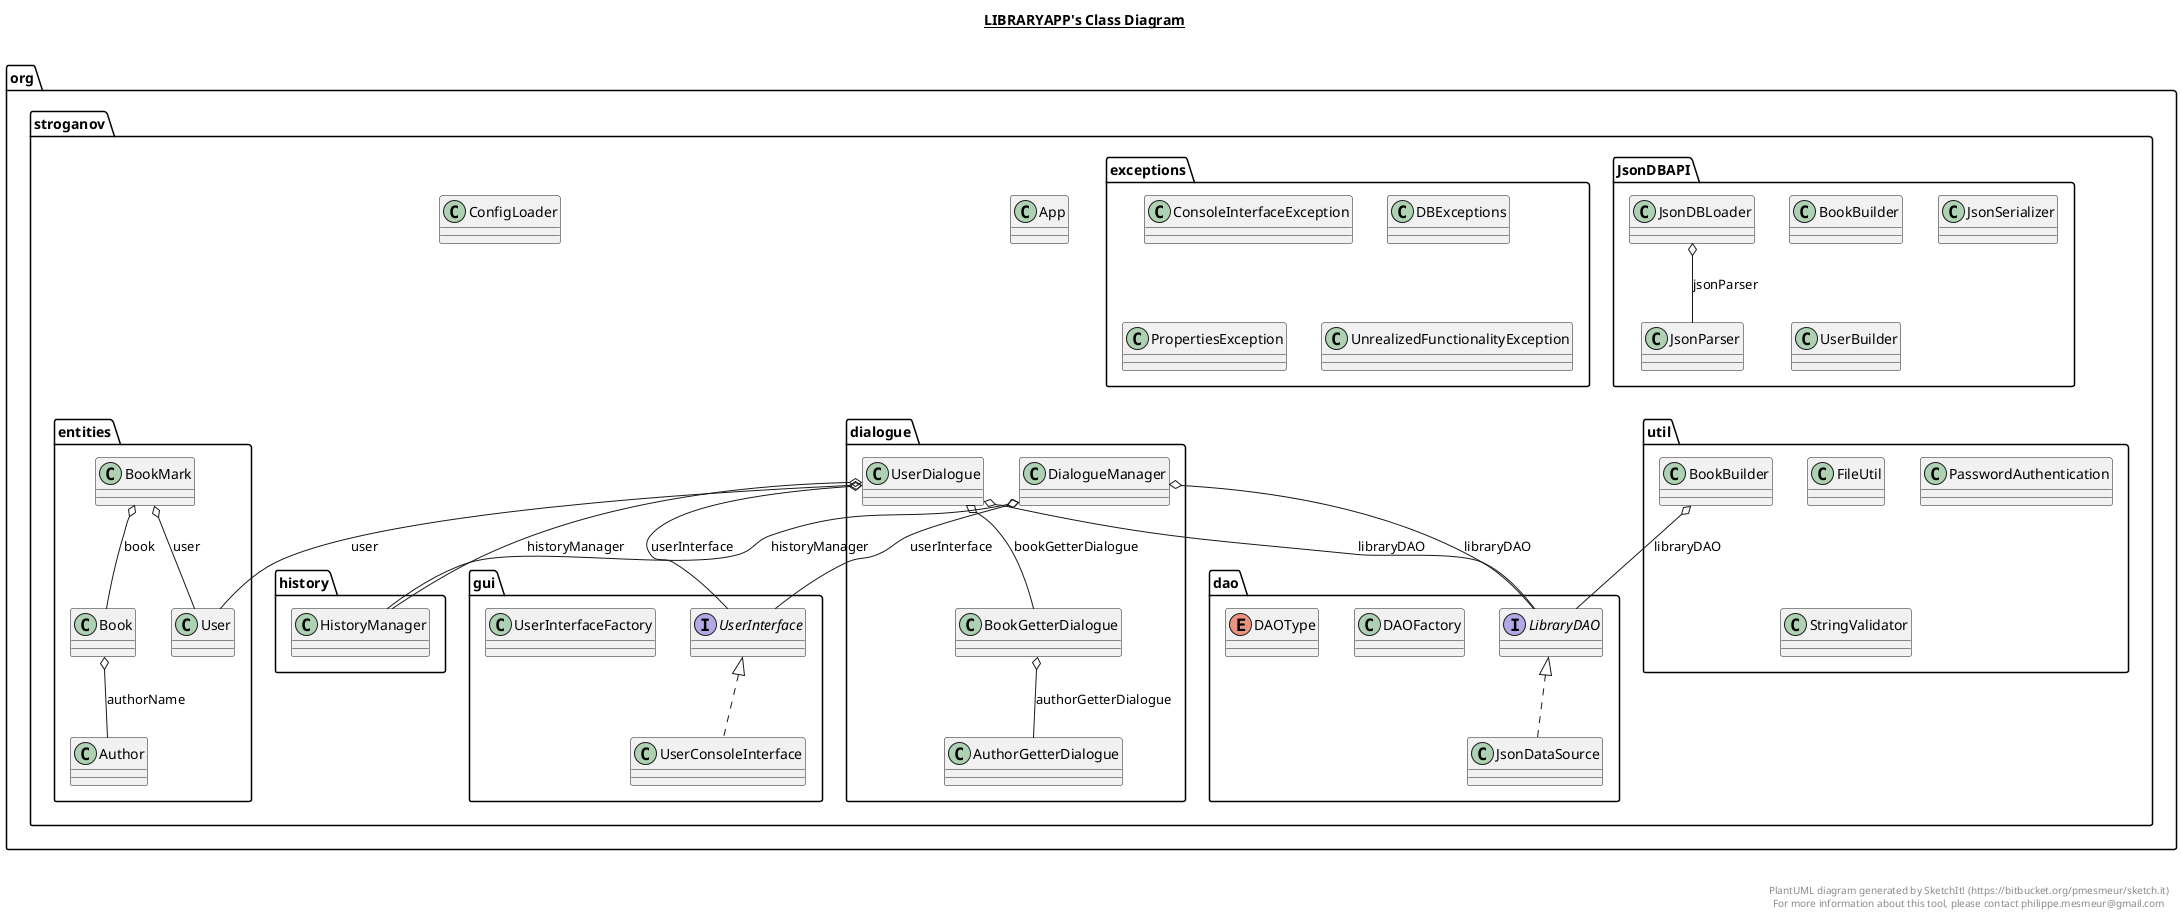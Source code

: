 @startuml

title __LIBRARYAPP's Class Diagram__\n

  namespace org.stroganov {
    class org.stroganov.App {
    }
  }
  

  namespace org.stroganov {
    class org.stroganov.ConfigLoader {
    }
  }
  

  namespace org.stroganov {
    namespace JsonDBAPI {
      class org.stroganov.JsonDBAPI.BookBuilder {
      }
    }
  }
  

  namespace org.stroganov {
    namespace JsonDBAPI {
      class org.stroganov.JsonDBAPI.JsonDBLoader {
      }
    }
  }
  

  namespace org.stroganov {
    namespace JsonDBAPI {
      class org.stroganov.JsonDBAPI.JsonParser {
      }
    }
  }
  

  namespace org.stroganov {
    namespace JsonDBAPI {
      class org.stroganov.JsonDBAPI.JsonSerializer {
      }
    }
  }
  

  namespace org.stroganov {
    namespace JsonDBAPI {
      class org.stroganov.JsonDBAPI.UserBuilder {
      }
    }
  }
  

  namespace org.stroganov {
    namespace dao {
      class org.stroganov.dao.DAOFactory {
      }
    }
  }
  

  namespace org.stroganov {
    namespace dao {
      enum DAOType {
      }
    }
  }
  

  namespace org.stroganov {
    namespace dao {
      class org.stroganov.dao.JsonDataSource {
      }
    }
  }
  

  namespace org.stroganov {
    namespace dao {
      interface org.stroganov.dao.LibraryDAO {
      }
    }
  }
  

  namespace org.stroganov {
    namespace dialogue {
      class org.stroganov.dialogue.AuthorGetterDialogue {
      }
    }
  }
  

  namespace org.stroganov {
    namespace dialogue {
      class org.stroganov.dialogue.BookGetterDialogue {
      }
    }
  }
  

  namespace org.stroganov {
    namespace dialogue {
      class org.stroganov.dialogue.DialogueManager {
      }
    }
  }
  

  namespace org.stroganov {
    namespace dialogue {
      class org.stroganov.dialogue.UserDialogue {
      }
    }
  }
  

  namespace org.stroganov {
    namespace entities {
      class org.stroganov.entities.Author {
      }
    }
  }
  

  namespace org.stroganov {
    namespace entities {
      class org.stroganov.entities.Book {
      }
    }
  }
  

  namespace org.stroganov {
    namespace entities {
      class org.stroganov.entities.BookMark {
      }
    }
  }
  

  namespace org.stroganov {
    namespace entities {
      class org.stroganov.entities.User {
      }
    }
  }
  

  namespace org.stroganov {
    namespace exceptions {
      class org.stroganov.exceptions.ConsoleInterfaceException {
      }
    }
  }
  

  namespace org.stroganov {
    namespace exceptions {
      class org.stroganov.exceptions.DBExceptions {
      }
    }
  }
  

  namespace org.stroganov {
    namespace exceptions {
      class org.stroganov.exceptions.PropertiesException {
      }
    }
  }
  

  namespace org.stroganov {
    namespace exceptions {
      class org.stroganov.exceptions.UnrealizedFunctionalityException {
      }
    }
  }
  

  namespace org.stroganov {
    namespace gui {
      class org.stroganov.gui.UserConsoleInterface {
      }
    }
  }
  

  namespace org.stroganov {
    namespace gui {
      interface org.stroganov.gui.UserInterface {
      }
    }
  }
  

  namespace org.stroganov {
    namespace gui {
      class org.stroganov.gui.UserInterfaceFactory {
      }
    }
  }
  

  namespace org.stroganov {
    namespace history {
      class org.stroganov.history.HistoryManager {
      }
    }
  }
  

  namespace org.stroganov {
    namespace util {
      class org.stroganov.util.BookBuilder {
      }
    }
  }
  

  namespace org.stroganov {
    namespace util {
      class org.stroganov.util.FileUtil {
      }
    }
  }
  

  namespace org.stroganov {
    namespace util {
      class org.stroganov.util.PasswordAuthentication {
      }
    }
  }
  

  namespace org.stroganov {
    namespace util {
      class org.stroganov.util.StringValidator {
      }
    }
  }
  

  org.stroganov.JsonDBAPI.JsonDBLoader o-- org.stroganov.JsonDBAPI.JsonParser : jsonParser
  org.stroganov.dao.JsonDataSource .up.|> org.stroganov.dao.LibraryDAO
  org.stroganov.dialogue.BookGetterDialogue o-- org.stroganov.dialogue.AuthorGetterDialogue : authorGetterDialogue
  org.stroganov.dialogue.DialogueManager o-- org.stroganov.history.HistoryManager : historyManager
  org.stroganov.dialogue.DialogueManager o-- org.stroganov.dao.LibraryDAO : libraryDAO
  org.stroganov.dialogue.DialogueManager o-- org.stroganov.gui.UserInterface : userInterface
  org.stroganov.dialogue.UserDialogue o-- org.stroganov.dialogue.BookGetterDialogue : bookGetterDialogue
  org.stroganov.dialogue.UserDialogue o-- org.stroganov.history.HistoryManager : historyManager
  org.stroganov.dialogue.UserDialogue o-- org.stroganov.dao.LibraryDAO : libraryDAO
  org.stroganov.dialogue.UserDialogue o-- org.stroganov.entities.User : user
  org.stroganov.dialogue.UserDialogue o-- org.stroganov.gui.UserInterface : userInterface
  org.stroganov.entities.Book o-- org.stroganov.entities.Author : authorName
  org.stroganov.entities.BookMark o-- org.stroganov.entities.Book : book
  org.stroganov.entities.BookMark o-- org.stroganov.entities.User : user
  org.stroganov.gui.UserConsoleInterface .up.|> org.stroganov.gui.UserInterface
  org.stroganov.util.BookBuilder o-- org.stroganov.dao.LibraryDAO : libraryDAO


right footer


PlantUML diagram generated by SketchIt! (https://bitbucket.org/pmesmeur/sketch.it)
For more information about this tool, please contact philippe.mesmeur@gmail.com
endfooter

@enduml
